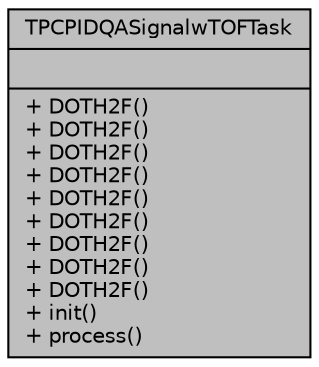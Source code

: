 digraph "TPCPIDQASignalwTOFTask"
{
 // INTERACTIVE_SVG=YES
  bgcolor="transparent";
  edge [fontname="Helvetica",fontsize="10",labelfontname="Helvetica",labelfontsize="10"];
  node [fontname="Helvetica",fontsize="10",shape=record];
  Node1 [label="{TPCPIDQASignalwTOFTask\n||+ DOTH2F()\l+ DOTH2F()\l+ DOTH2F()\l+ DOTH2F()\l+ DOTH2F()\l+ DOTH2F()\l+ DOTH2F()\l+ DOTH2F()\l+ DOTH2F()\l+ init()\l+ process()\l}",height=0.2,width=0.4,color="black", fillcolor="grey75", style="filled", fontcolor="black"];
}
